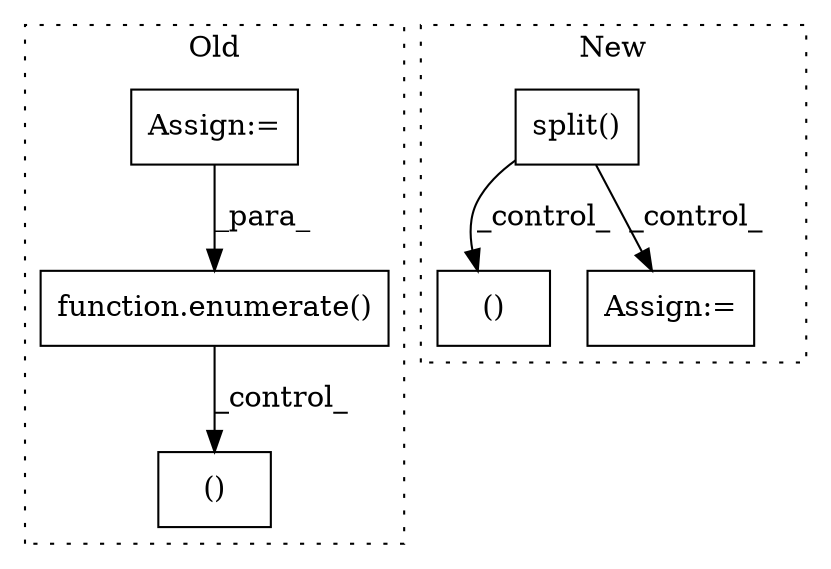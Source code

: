 digraph G {
subgraph cluster0 {
1 [label="function.enumerate()" a="75" s="17394,17405" l="10,1" shape="box"];
3 [label="()" a="54" s="17430" l="8" shape="box"];
5 [label="Assign:=" a="68" s="17111" l="3" shape="box"];
label = "Old";
style="dotted";
}
subgraph cluster1 {
2 [label="split()" a="75" s="16951,17039" l="87,1" shape="box"];
4 [label="()" a="54" s="19350" l="9" shape="box"];
6 [label="Assign:=" a="68" s="17803" l="3" shape="box"];
label = "New";
style="dotted";
}
1 -> 3 [label="_control_"];
2 -> 6 [label="_control_"];
2 -> 4 [label="_control_"];
5 -> 1 [label="_para_"];
}